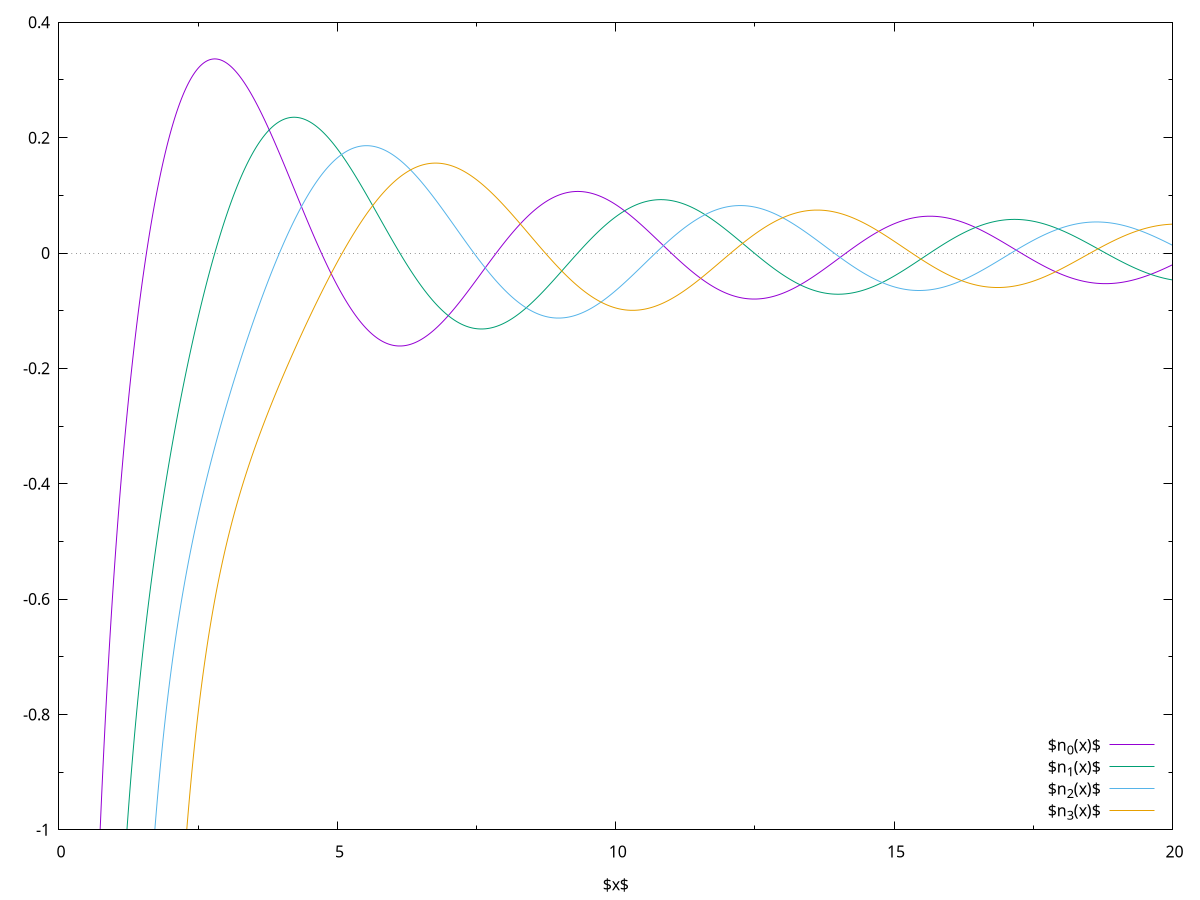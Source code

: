 set terminal epslatex

#set lmargin at screen 0.17
#set rmargin at screen 1
set samples 1e4
set xlabel "$x$"
set output 'gnuplot/neumann.tex'
set zeroaxis
set mxtics 2
set mytics 2
set key bottom right
plot [0:20][-1:0.4] -cos(x)/x title '$n_{0}(x)$', \
     -cos(x)/x**2 - sin(x)/x  title '$n_{1}(x)$', \
     (-3/x**2+1)*cos(x)/x - 3*sin(x)/x**2 title '$n_{2}(x)$', \
     (-15/x**3+6/x)*cos(x)/x - (15/x**2-1)*sin(x)/x title '$n_{3}(x)$'